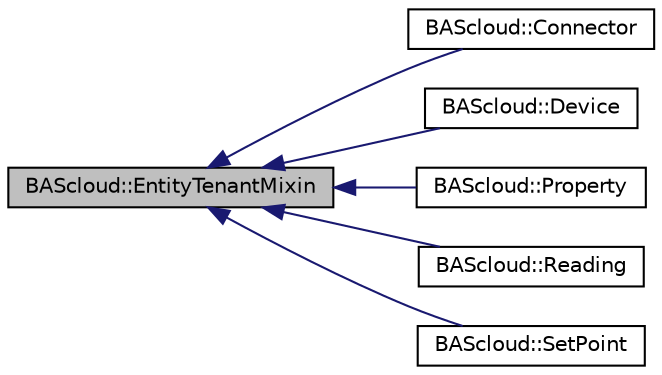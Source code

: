 digraph "BAScloud::EntityTenantMixin"
{
 // LATEX_PDF_SIZE
  edge [fontname="Helvetica",fontsize="10",labelfontname="Helvetica",labelfontsize="10"];
  node [fontname="Helvetica",fontsize="10",shape=record];
  rankdir="LR";
  Node1 [label="BAScloud::EntityTenantMixin",height=0.2,width=0.4,color="black", fillcolor="grey75", style="filled", fontcolor="black",tooltip="Mixin class that adds functionality and attributes to associate a Tenant to a Entity object."];
  Node1 -> Node2 [dir="back",color="midnightblue",fontsize="10",style="solid",fontname="Helvetica"];
  Node2 [label="BAScloud::Connector",height=0.2,width=0.4,color="black", fillcolor="white", style="filled",URL="$classBAScloud_1_1Connector.html",tooltip="A Connector entity represents a BAScloud Connector in a property/building."];
  Node1 -> Node3 [dir="back",color="midnightblue",fontsize="10",style="solid",fontname="Helvetica"];
  Node3 [label="BAScloud::Device",height=0.2,width=0.4,color="black", fillcolor="white", style="filled",URL="$classBAScloud_1_1Device.html",tooltip="A device entity represents a sensor or actor in a property/building."];
  Node1 -> Node4 [dir="back",color="midnightblue",fontsize="10",style="solid",fontname="Helvetica"];
  Node4 [label="BAScloud::Property",height=0.2,width=0.4,color="black", fillcolor="white", style="filled",URL="$classBAScloud_1_1Property.html",tooltip="A Property entity represents a building or location in the BAScloud."];
  Node1 -> Node5 [dir="back",color="midnightblue",fontsize="10",style="solid",fontname="Helvetica"];
  Node5 [label="BAScloud::Reading",height=0.2,width=0.4,color="black", fillcolor="white", style="filled",URL="$classBAScloud_1_1Reading.html",tooltip="A Reading entity represents a reading from a sensor or actor (Device) in a building (Property)."];
  Node1 -> Node6 [dir="back",color="midnightblue",fontsize="10",style="solid",fontname="Helvetica"];
  Node6 [label="BAScloud::SetPoint",height=0.2,width=0.4,color="black", fillcolor="white", style="filled",URL="$classBAScloud_1_1SetPoint.html",tooltip="A SetPoint entity represents a future set point for a sensor or actor (Device) in a building (Propert..."];
}
